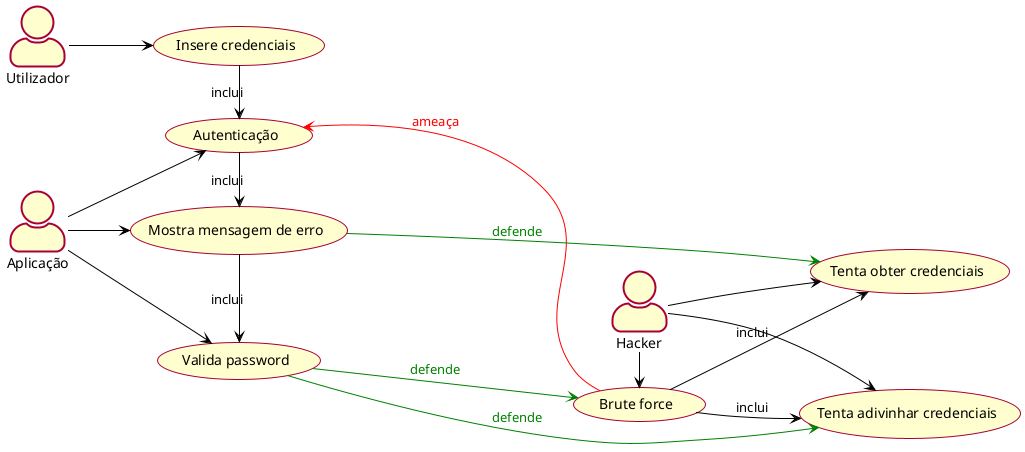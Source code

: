 @startuml
'https://plantuml.com/use-case-diagram
skin rose
skinparam shadowing false
skinparam actorStyle awesome
left to right direction

Utilizador as user
Hacker as hacker
Aplicação as app

(Insere credenciais) as cred 
(Autenticação) as auth
(Mostra mensagem de erro) as errorMsg
(Valida password) as validate

user --> cred #line:black
cred -> auth  #line:black : inclui
auth -> errorMsg #line:black : inclui 
errorMsg -> validate #line:black : inclui 

app --> auth #line:black
app --> errorMsg #line:black
app --> validate #line:black
(Brute force) as force 
(Tenta obter credenciais) as harvest 
(Tenta adivinhar credenciais) as guess

hacker -> force  #line:black
hacker -> harvest #line:black
hacker -> guess #line:black
force -> auth  #line:red;text:red : ameaça
force --> harvest  #line:black : inclui
force --> guess #line:black : inclui

validate ---> guess #line:green;text:green : defende
validate ---> force #line:green;text:green : defende
errorMsg ---> harvest #line:green;text:green : defende

@enduml